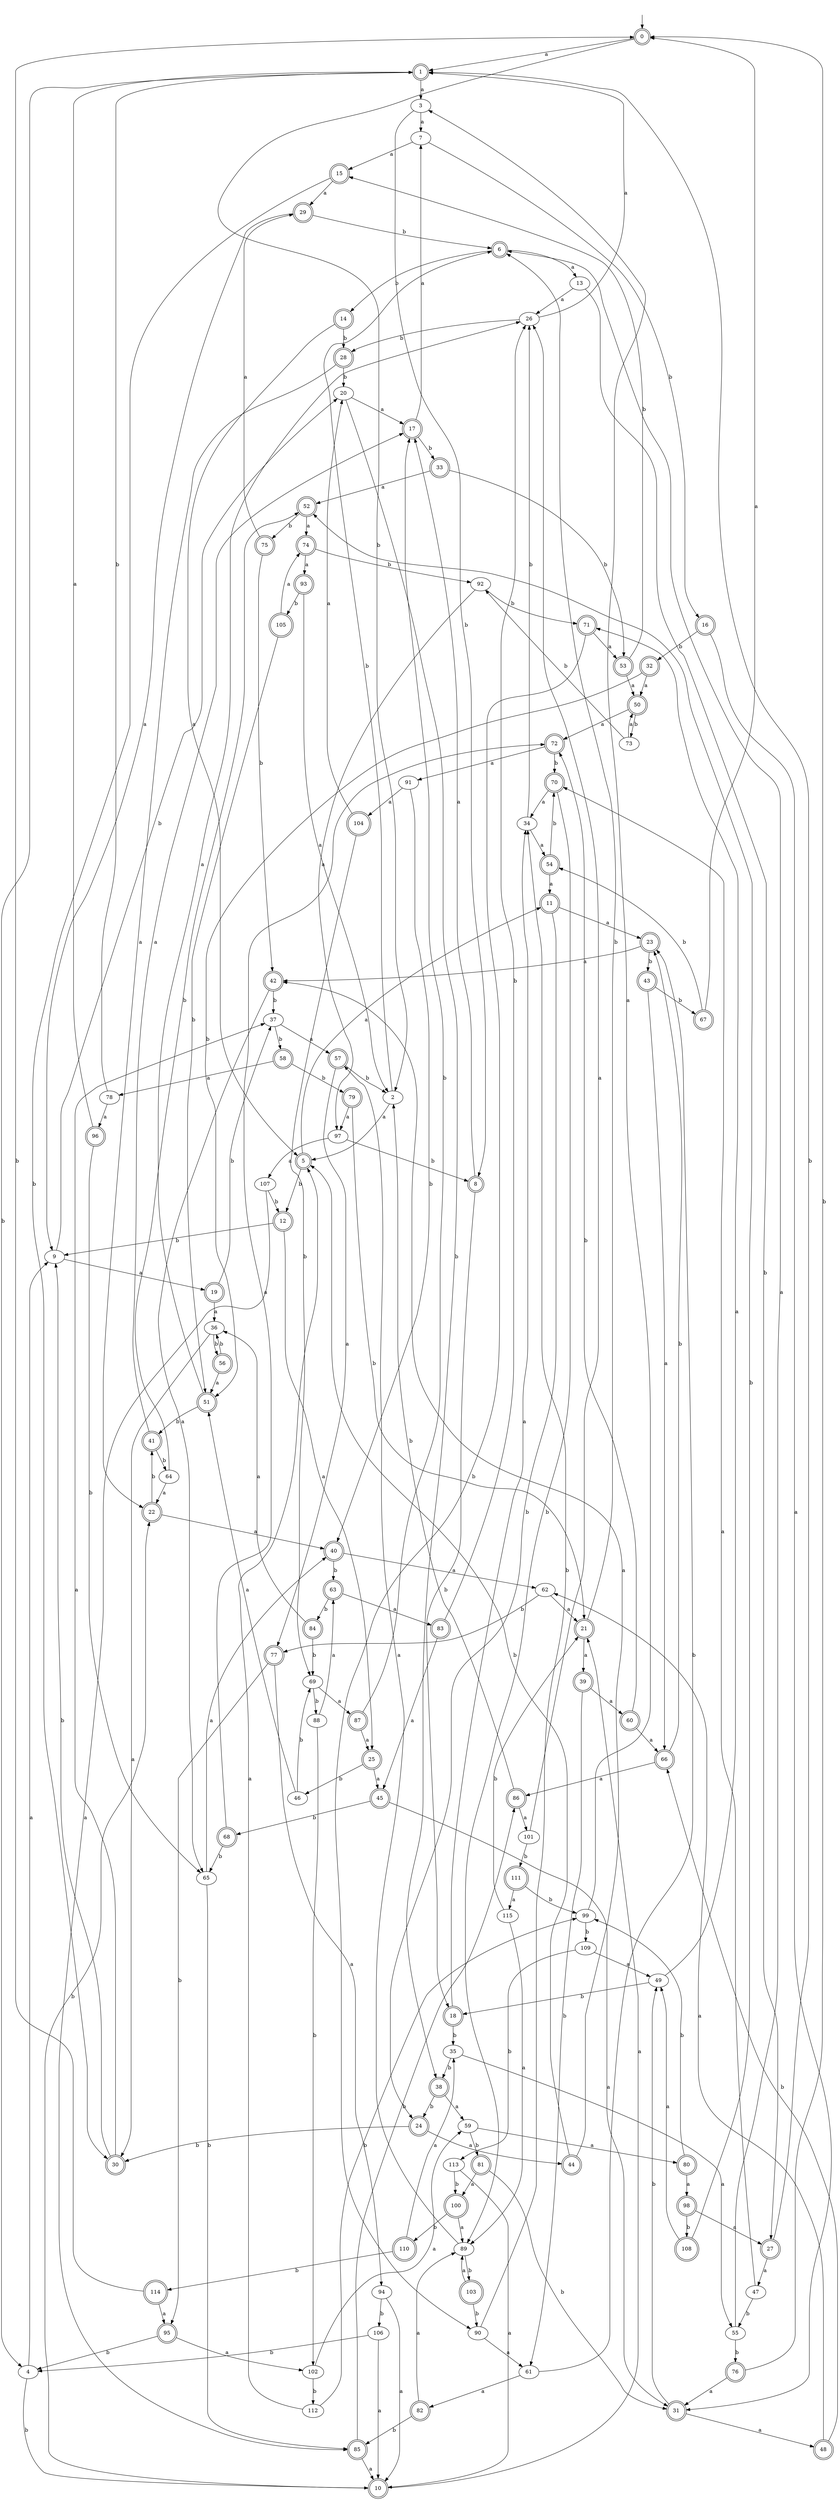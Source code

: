 digraph RandomDFA {
  __start0 [label="", shape=none];
  __start0 -> 0 [label=""];
  0 [shape=circle] [shape=doublecircle]
  0 -> 1 [label="a"]
  0 -> 2 [label="b"]
  1 [shape=doublecircle]
  1 -> 3 [label="a"]
  1 -> 4 [label="b"]
  2
  2 -> 5 [label="a"]
  2 -> 6 [label="b"]
  3
  3 -> 7 [label="a"]
  3 -> 8 [label="b"]
  4
  4 -> 9 [label="a"]
  4 -> 10 [label="b"]
  5 [shape=doublecircle]
  5 -> 11 [label="a"]
  5 -> 12 [label="b"]
  6 [shape=doublecircle]
  6 -> 13 [label="a"]
  6 -> 14 [label="b"]
  7
  7 -> 15 [label="a"]
  7 -> 16 [label="b"]
  8 [shape=doublecircle]
  8 -> 17 [label="a"]
  8 -> 18 [label="b"]
  9
  9 -> 19 [label="a"]
  9 -> 20 [label="b"]
  10 [shape=doublecircle]
  10 -> 21 [label="a"]
  10 -> 22 [label="b"]
  11 [shape=doublecircle]
  11 -> 23 [label="a"]
  11 -> 24 [label="b"]
  12 [shape=doublecircle]
  12 -> 25 [label="a"]
  12 -> 9 [label="b"]
  13
  13 -> 26 [label="a"]
  13 -> 27 [label="b"]
  14 [shape=doublecircle]
  14 -> 5 [label="a"]
  14 -> 28 [label="b"]
  15 [shape=doublecircle]
  15 -> 29 [label="a"]
  15 -> 30 [label="b"]
  16 [shape=doublecircle]
  16 -> 31 [label="a"]
  16 -> 32 [label="b"]
  17 [shape=doublecircle]
  17 -> 7 [label="a"]
  17 -> 33 [label="b"]
  18 [shape=doublecircle]
  18 -> 34 [label="a"]
  18 -> 35 [label="b"]
  19 [shape=doublecircle]
  19 -> 36 [label="a"]
  19 -> 37 [label="b"]
  20
  20 -> 17 [label="a"]
  20 -> 38 [label="b"]
  21 [shape=doublecircle]
  21 -> 39 [label="a"]
  21 -> 6 [label="b"]
  22 [shape=doublecircle]
  22 -> 40 [label="a"]
  22 -> 41 [label="b"]
  23 [shape=doublecircle]
  23 -> 42 [label="a"]
  23 -> 43 [label="b"]
  24 [shape=doublecircle]
  24 -> 44 [label="a"]
  24 -> 30 [label="b"]
  25 [shape=doublecircle]
  25 -> 45 [label="a"]
  25 -> 46 [label="b"]
  26
  26 -> 1 [label="a"]
  26 -> 28 [label="b"]
  27 [shape=doublecircle]
  27 -> 47 [label="a"]
  27 -> 1 [label="b"]
  28 [shape=doublecircle]
  28 -> 22 [label="a"]
  28 -> 20 [label="b"]
  29 [shape=doublecircle]
  29 -> 9 [label="a"]
  29 -> 6 [label="b"]
  30 [shape=doublecircle]
  30 -> 37 [label="a"]
  30 -> 9 [label="b"]
  31 [shape=doublecircle]
  31 -> 48 [label="a"]
  31 -> 49 [label="b"]
  32 [shape=doublecircle]
  32 -> 50 [label="a"]
  32 -> 51 [label="b"]
  33 [shape=doublecircle]
  33 -> 52 [label="a"]
  33 -> 53 [label="b"]
  34
  34 -> 54 [label="a"]
  34 -> 26 [label="b"]
  35
  35 -> 55 [label="a"]
  35 -> 38 [label="b"]
  36
  36 -> 30 [label="a"]
  36 -> 56 [label="b"]
  37
  37 -> 57 [label="a"]
  37 -> 58 [label="b"]
  38 [shape=doublecircle]
  38 -> 59 [label="a"]
  38 -> 24 [label="b"]
  39 [shape=doublecircle]
  39 -> 60 [label="a"]
  39 -> 61 [label="b"]
  40 [shape=doublecircle]
  40 -> 62 [label="a"]
  40 -> 63 [label="b"]
  41 [shape=doublecircle]
  41 -> 17 [label="a"]
  41 -> 64 [label="b"]
  42 [shape=doublecircle]
  42 -> 65 [label="a"]
  42 -> 37 [label="b"]
  43 [shape=doublecircle]
  43 -> 66 [label="a"]
  43 -> 67 [label="b"]
  44 [shape=doublecircle]
  44 -> 42 [label="a"]
  44 -> 5 [label="b"]
  45 [shape=doublecircle]
  45 -> 31 [label="a"]
  45 -> 68 [label="b"]
  46
  46 -> 51 [label="a"]
  46 -> 69 [label="b"]
  47
  47 -> 70 [label="a"]
  47 -> 55 [label="b"]
  48 [shape=doublecircle]
  48 -> 62 [label="a"]
  48 -> 66 [label="b"]
  49
  49 -> 71 [label="a"]
  49 -> 18 [label="b"]
  50 [shape=doublecircle]
  50 -> 72 [label="a"]
  50 -> 73 [label="b"]
  51 [shape=doublecircle]
  51 -> 26 [label="a"]
  51 -> 41 [label="b"]
  52 [shape=doublecircle]
  52 -> 74 [label="a"]
  52 -> 75 [label="b"]
  53 [shape=doublecircle]
  53 -> 50 [label="a"]
  53 -> 15 [label="b"]
  54 [shape=doublecircle]
  54 -> 11 [label="a"]
  54 -> 70 [label="b"]
  55
  55 -> 6 [label="a"]
  55 -> 76 [label="b"]
  56 [shape=doublecircle]
  56 -> 51 [label="a"]
  56 -> 36 [label="b"]
  57 [shape=doublecircle]
  57 -> 77 [label="a"]
  57 -> 2 [label="b"]
  58 [shape=doublecircle]
  58 -> 78 [label="a"]
  58 -> 79 [label="b"]
  59
  59 -> 80 [label="a"]
  59 -> 81 [label="b"]
  60 [shape=doublecircle]
  60 -> 66 [label="a"]
  60 -> 72 [label="b"]
  61
  61 -> 82 [label="a"]
  61 -> 23 [label="b"]
  62
  62 -> 21 [label="a"]
  62 -> 77 [label="b"]
  63 [shape=doublecircle]
  63 -> 83 [label="a"]
  63 -> 84 [label="b"]
  64
  64 -> 22 [label="a"]
  64 -> 52 [label="b"]
  65
  65 -> 40 [label="a"]
  65 -> 85 [label="b"]
  66 [shape=doublecircle]
  66 -> 86 [label="a"]
  66 -> 23 [label="b"]
  67 [shape=doublecircle]
  67 -> 0 [label="a"]
  67 -> 54 [label="b"]
  68 [shape=doublecircle]
  68 -> 72 [label="a"]
  68 -> 65 [label="b"]
  69
  69 -> 87 [label="a"]
  69 -> 88 [label="b"]
  70 [shape=doublecircle]
  70 -> 34 [label="a"]
  70 -> 89 [label="b"]
  71 [shape=doublecircle]
  71 -> 53 [label="a"]
  71 -> 90 [label="b"]
  72 [shape=doublecircle]
  72 -> 91 [label="a"]
  72 -> 70 [label="b"]
  73
  73 -> 50 [label="a"]
  73 -> 92 [label="b"]
  74 [shape=doublecircle]
  74 -> 93 [label="a"]
  74 -> 92 [label="b"]
  75 [shape=doublecircle]
  75 -> 29 [label="a"]
  75 -> 42 [label="b"]
  76 [shape=doublecircle]
  76 -> 31 [label="a"]
  76 -> 0 [label="b"]
  77 [shape=doublecircle]
  77 -> 94 [label="a"]
  77 -> 95 [label="b"]
  78
  78 -> 96 [label="a"]
  78 -> 1 [label="b"]
  79 [shape=doublecircle]
  79 -> 97 [label="a"]
  79 -> 21 [label="b"]
  80 [shape=doublecircle]
  80 -> 98 [label="a"]
  80 -> 99 [label="b"]
  81 [shape=doublecircle]
  81 -> 100 [label="a"]
  81 -> 31 [label="b"]
  82 [shape=doublecircle]
  82 -> 89 [label="a"]
  82 -> 85 [label="b"]
  83 [shape=doublecircle]
  83 -> 45 [label="a"]
  83 -> 26 [label="b"]
  84 [shape=doublecircle]
  84 -> 36 [label="a"]
  84 -> 69 [label="b"]
  85 [shape=doublecircle]
  85 -> 10 [label="a"]
  85 -> 86 [label="b"]
  86 [shape=doublecircle]
  86 -> 101 [label="a"]
  86 -> 2 [label="b"]
  87 [shape=doublecircle]
  87 -> 25 [label="a"]
  87 -> 17 [label="b"]
  88
  88 -> 63 [label="a"]
  88 -> 102 [label="b"]
  89
  89 -> 57 [label="a"]
  89 -> 103 [label="b"]
  90
  90 -> 61 [label="a"]
  90 -> 34 [label="b"]
  91
  91 -> 104 [label="a"]
  91 -> 40 [label="b"]
  92
  92 -> 97 [label="a"]
  92 -> 71 [label="b"]
  93 [shape=doublecircle]
  93 -> 2 [label="a"]
  93 -> 105 [label="b"]
  94
  94 -> 10 [label="a"]
  94 -> 106 [label="b"]
  95 [shape=doublecircle]
  95 -> 102 [label="a"]
  95 -> 4 [label="b"]
  96 [shape=doublecircle]
  96 -> 1 [label="a"]
  96 -> 65 [label="b"]
  97
  97 -> 107 [label="a"]
  97 -> 8 [label="b"]
  98 [shape=doublecircle]
  98 -> 27 [label="a"]
  98 -> 108 [label="b"]
  99
  99 -> 3 [label="a"]
  99 -> 109 [label="b"]
  100 [shape=doublecircle]
  100 -> 89 [label="a"]
  100 -> 110 [label="b"]
  101
  101 -> 26 [label="a"]
  101 -> 111 [label="b"]
  102
  102 -> 59 [label="a"]
  102 -> 112 [label="b"]
  103 [shape=doublecircle]
  103 -> 89 [label="a"]
  103 -> 90 [label="b"]
  104 [shape=doublecircle]
  104 -> 20 [label="a"]
  104 -> 69 [label="b"]
  105 [shape=doublecircle]
  105 -> 74 [label="a"]
  105 -> 51 [label="b"]
  106
  106 -> 10 [label="a"]
  106 -> 4 [label="b"]
  107
  107 -> 85 [label="a"]
  107 -> 12 [label="b"]
  108 [shape=doublecircle]
  108 -> 49 [label="a"]
  108 -> 52 [label="b"]
  109
  109 -> 49 [label="a"]
  109 -> 113 [label="b"]
  110 [shape=doublecircle]
  110 -> 35 [label="a"]
  110 -> 114 [label="b"]
  111 [shape=doublecircle]
  111 -> 115 [label="a"]
  111 -> 99 [label="b"]
  112
  112 -> 5 [label="a"]
  112 -> 99 [label="b"]
  113
  113 -> 10 [label="a"]
  113 -> 100 [label="b"]
  114 [shape=doublecircle]
  114 -> 95 [label="a"]
  114 -> 0 [label="b"]
  115
  115 -> 89 [label="a"]
  115 -> 21 [label="b"]
}
